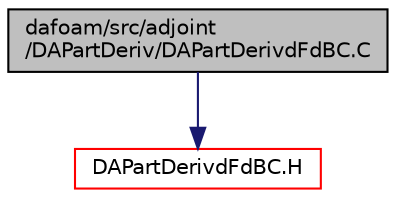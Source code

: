 digraph "dafoam/src/adjoint/DAPartDeriv/DAPartDerivdFdBC.C"
{
  bgcolor="transparent";
  edge [fontname="Helvetica",fontsize="10",labelfontname="Helvetica",labelfontsize="10"];
  node [fontname="Helvetica",fontsize="10",shape=record];
  Node0 [label="dafoam/src/adjoint\l/DAPartDeriv/DAPartDerivdFdBC.C",height=0.2,width=0.4,color="black", fillcolor="grey75", style="filled", fontcolor="black"];
  Node0 -> Node1 [color="midnightblue",fontsize="10",style="solid",fontname="Helvetica"];
  Node1 [label="DAPartDerivdFdBC.H",height=0.2,width=0.4,color="red",URL="$DAPartDerivdFdBC_8H.html"];
}
